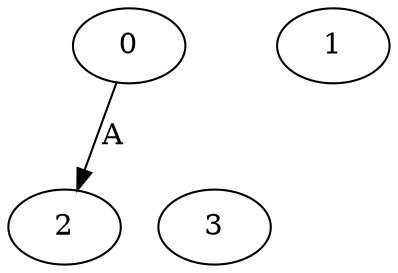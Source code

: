 digraph  {
  rankdir=TB
  0 -> 2	 [label="A"];
  0 -> 3	 [label="A", style="invis"];
  1 -> 2	 [label="A", constraint = false, style="invis"];
}
